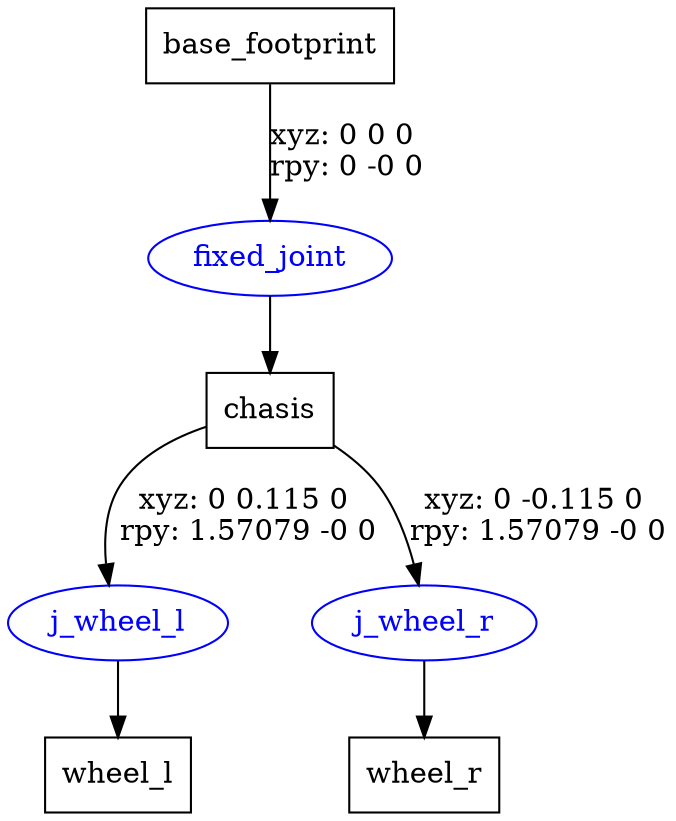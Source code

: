 digraph G {
node [shape=box];
"base_footprint" [label="base_footprint"];
"chasis" [label="chasis"];
"wheel_l" [label="wheel_l"];
"wheel_r" [label="wheel_r"];
node [shape=ellipse, color=blue, fontcolor=blue];
"base_footprint" -> "fixed_joint" [label="xyz: 0 0 0 \nrpy: 0 -0 0"]
"fixed_joint" -> "chasis"
"chasis" -> "j_wheel_l" [label="xyz: 0 0.115 0 \nrpy: 1.57079 -0 0"]
"j_wheel_l" -> "wheel_l"
"chasis" -> "j_wheel_r" [label="xyz: 0 -0.115 0 \nrpy: 1.57079 -0 0"]
"j_wheel_r" -> "wheel_r"
}
